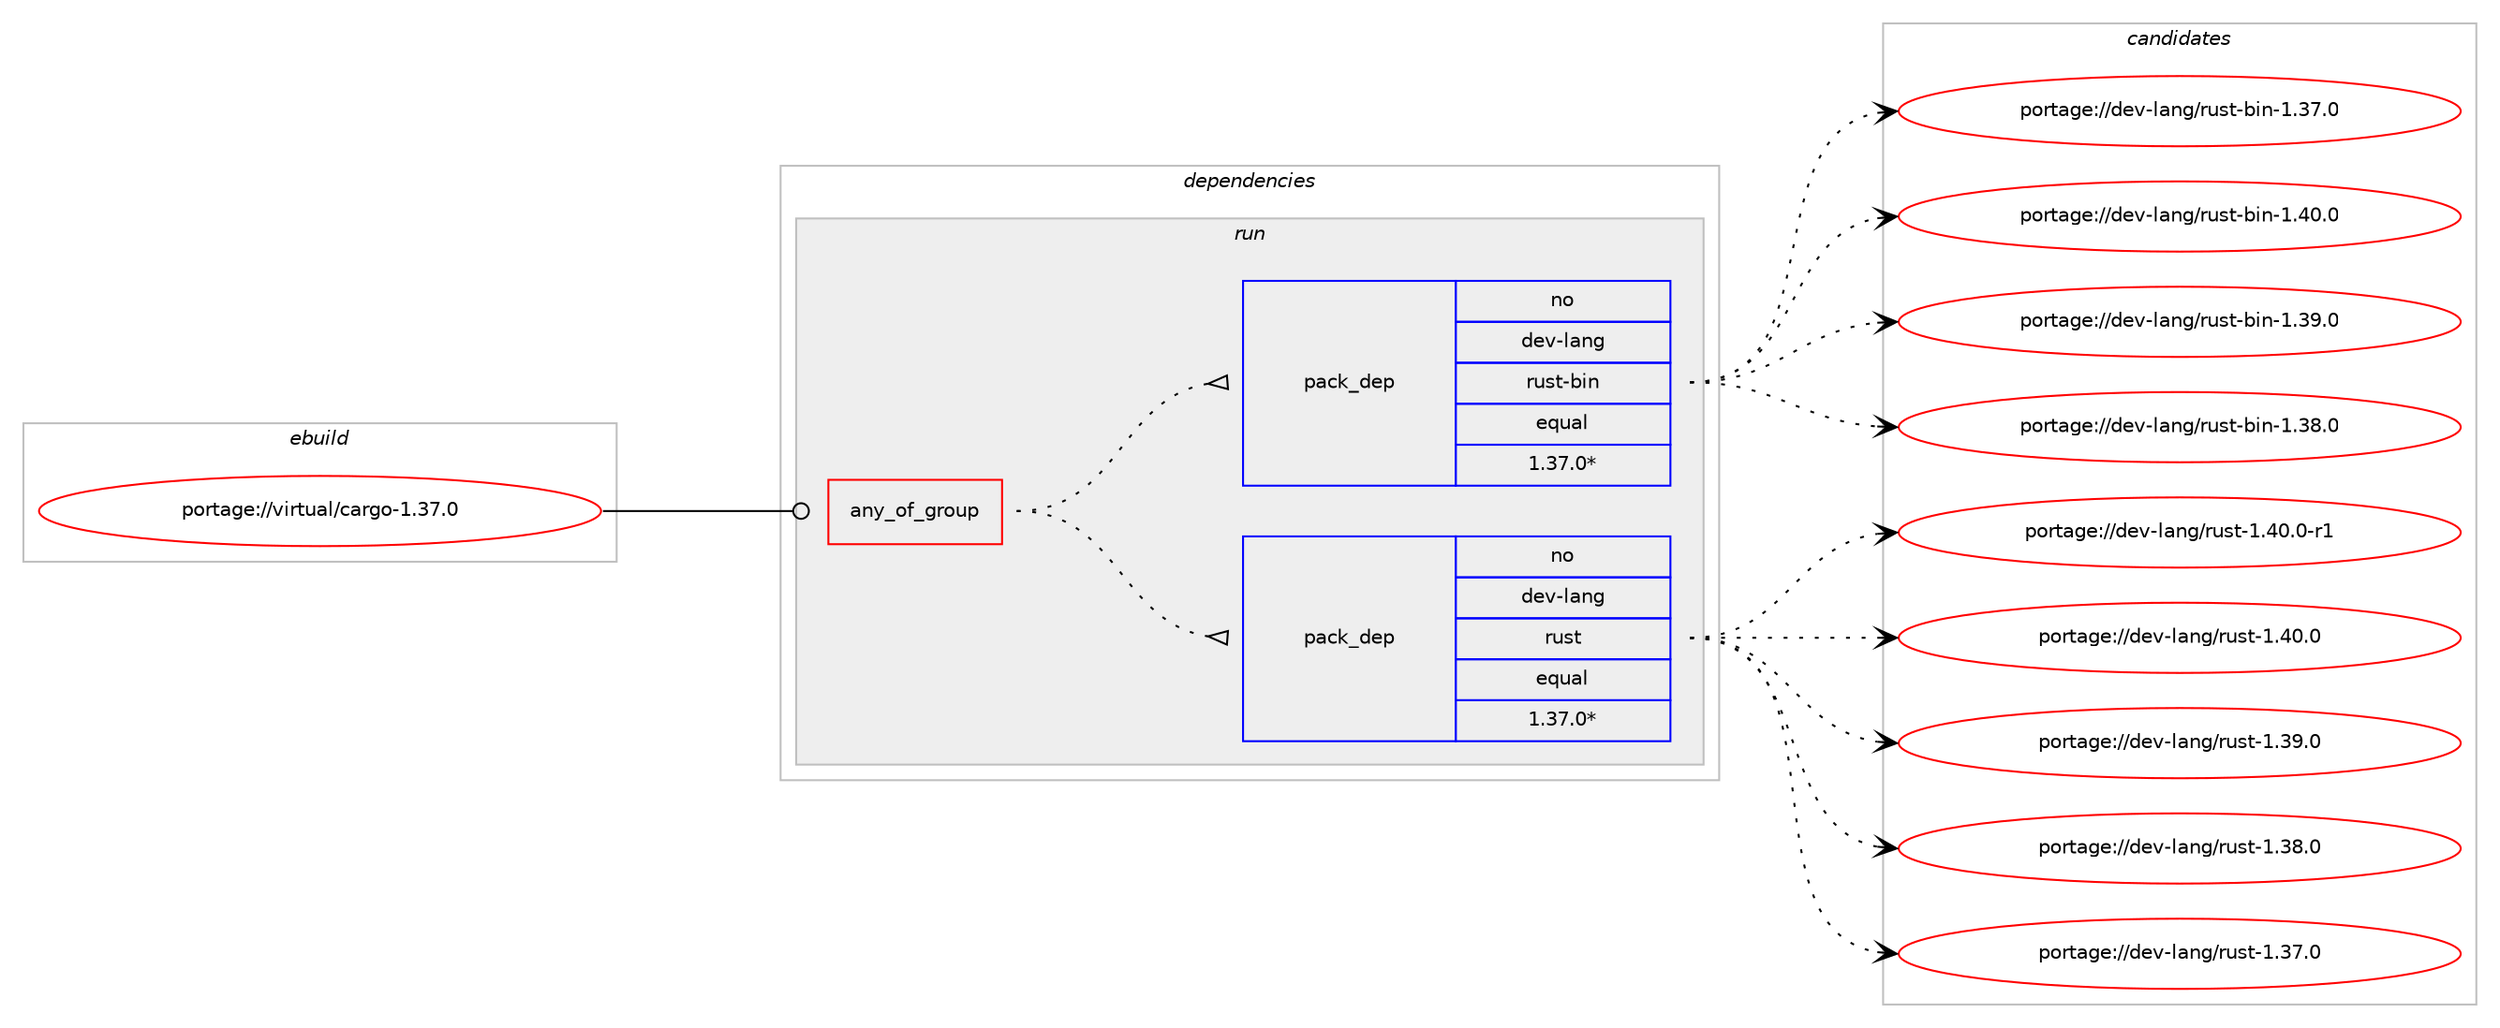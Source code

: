 digraph prolog {

# *************
# Graph options
# *************

newrank=true;
concentrate=true;
compound=true;
graph [rankdir=LR,fontname=Helvetica,fontsize=10,ranksep=1.5];#, ranksep=2.5, nodesep=0.2];
edge  [arrowhead=vee];
node  [fontname=Helvetica,fontsize=10];

# **********
# The ebuild
# **********

subgraph cluster_leftcol {
color=gray;
rank=same;
label=<<i>ebuild</i>>;
id [label="portage://virtual/cargo-1.37.0", color=red, width=4, href="../virtual/cargo-1.37.0.svg"];
}

# ****************
# The dependencies
# ****************

subgraph cluster_midcol {
color=gray;
label=<<i>dependencies</i>>;
subgraph cluster_compile {
fillcolor="#eeeeee";
style=filled;
label=<<i>compile</i>>;
}
subgraph cluster_compileandrun {
fillcolor="#eeeeee";
style=filled;
label=<<i>compile and run</i>>;
}
subgraph cluster_run {
fillcolor="#eeeeee";
style=filled;
label=<<i>run</i>>;
subgraph any1007 {
dependency40527 [label=<<TABLE BORDER="0" CELLBORDER="1" CELLSPACING="0" CELLPADDING="4"><TR><TD CELLPADDING="10">any_of_group</TD></TR></TABLE>>, shape=none, color=red];subgraph pack32434 {
dependency40528 [label=<<TABLE BORDER="0" CELLBORDER="1" CELLSPACING="0" CELLPADDING="4" WIDTH="220"><TR><TD ROWSPAN="6" CELLPADDING="30">pack_dep</TD></TR><TR><TD WIDTH="110">no</TD></TR><TR><TD>dev-lang</TD></TR><TR><TD>rust</TD></TR><TR><TD>equal</TD></TR><TR><TD>1.37.0*</TD></TR></TABLE>>, shape=none, color=blue];
}
dependency40527:e -> dependency40528:w [weight=20,style="dotted",arrowhead="oinv"];
subgraph pack32435 {
dependency40529 [label=<<TABLE BORDER="0" CELLBORDER="1" CELLSPACING="0" CELLPADDING="4" WIDTH="220"><TR><TD ROWSPAN="6" CELLPADDING="30">pack_dep</TD></TR><TR><TD WIDTH="110">no</TD></TR><TR><TD>dev-lang</TD></TR><TR><TD>rust-bin</TD></TR><TR><TD>equal</TD></TR><TR><TD>1.37.0*</TD></TR></TABLE>>, shape=none, color=blue];
}
dependency40527:e -> dependency40529:w [weight=20,style="dotted",arrowhead="oinv"];
}
id:e -> dependency40527:w [weight=20,style="solid",arrowhead="odot"];
}
}

# **************
# The candidates
# **************

subgraph cluster_choices {
rank=same;
color=gray;
label=<<i>candidates</i>>;

subgraph choice32434 {
color=black;
nodesep=1;
choice100101118451089711010347114117115116454946524846484511449 [label="portage://dev-lang/rust-1.40.0-r1", color=red, width=4,href="../dev-lang/rust-1.40.0-r1.svg"];
choice10010111845108971101034711411711511645494652484648 [label="portage://dev-lang/rust-1.40.0", color=red, width=4,href="../dev-lang/rust-1.40.0.svg"];
choice10010111845108971101034711411711511645494651574648 [label="portage://dev-lang/rust-1.39.0", color=red, width=4,href="../dev-lang/rust-1.39.0.svg"];
choice10010111845108971101034711411711511645494651564648 [label="portage://dev-lang/rust-1.38.0", color=red, width=4,href="../dev-lang/rust-1.38.0.svg"];
choice10010111845108971101034711411711511645494651554648 [label="portage://dev-lang/rust-1.37.0", color=red, width=4,href="../dev-lang/rust-1.37.0.svg"];
dependency40528:e -> choice100101118451089711010347114117115116454946524846484511449:w [style=dotted,weight="100"];
dependency40528:e -> choice10010111845108971101034711411711511645494652484648:w [style=dotted,weight="100"];
dependency40528:e -> choice10010111845108971101034711411711511645494651574648:w [style=dotted,weight="100"];
dependency40528:e -> choice10010111845108971101034711411711511645494651564648:w [style=dotted,weight="100"];
dependency40528:e -> choice10010111845108971101034711411711511645494651554648:w [style=dotted,weight="100"];
}
subgraph choice32435 {
color=black;
nodesep=1;
choice100101118451089711010347114117115116459810511045494652484648 [label="portage://dev-lang/rust-bin-1.40.0", color=red, width=4,href="../dev-lang/rust-bin-1.40.0.svg"];
choice100101118451089711010347114117115116459810511045494651574648 [label="portage://dev-lang/rust-bin-1.39.0", color=red, width=4,href="../dev-lang/rust-bin-1.39.0.svg"];
choice100101118451089711010347114117115116459810511045494651564648 [label="portage://dev-lang/rust-bin-1.38.0", color=red, width=4,href="../dev-lang/rust-bin-1.38.0.svg"];
choice100101118451089711010347114117115116459810511045494651554648 [label="portage://dev-lang/rust-bin-1.37.0", color=red, width=4,href="../dev-lang/rust-bin-1.37.0.svg"];
dependency40529:e -> choice100101118451089711010347114117115116459810511045494652484648:w [style=dotted,weight="100"];
dependency40529:e -> choice100101118451089711010347114117115116459810511045494651574648:w [style=dotted,weight="100"];
dependency40529:e -> choice100101118451089711010347114117115116459810511045494651564648:w [style=dotted,weight="100"];
dependency40529:e -> choice100101118451089711010347114117115116459810511045494651554648:w [style=dotted,weight="100"];
}
}

}
